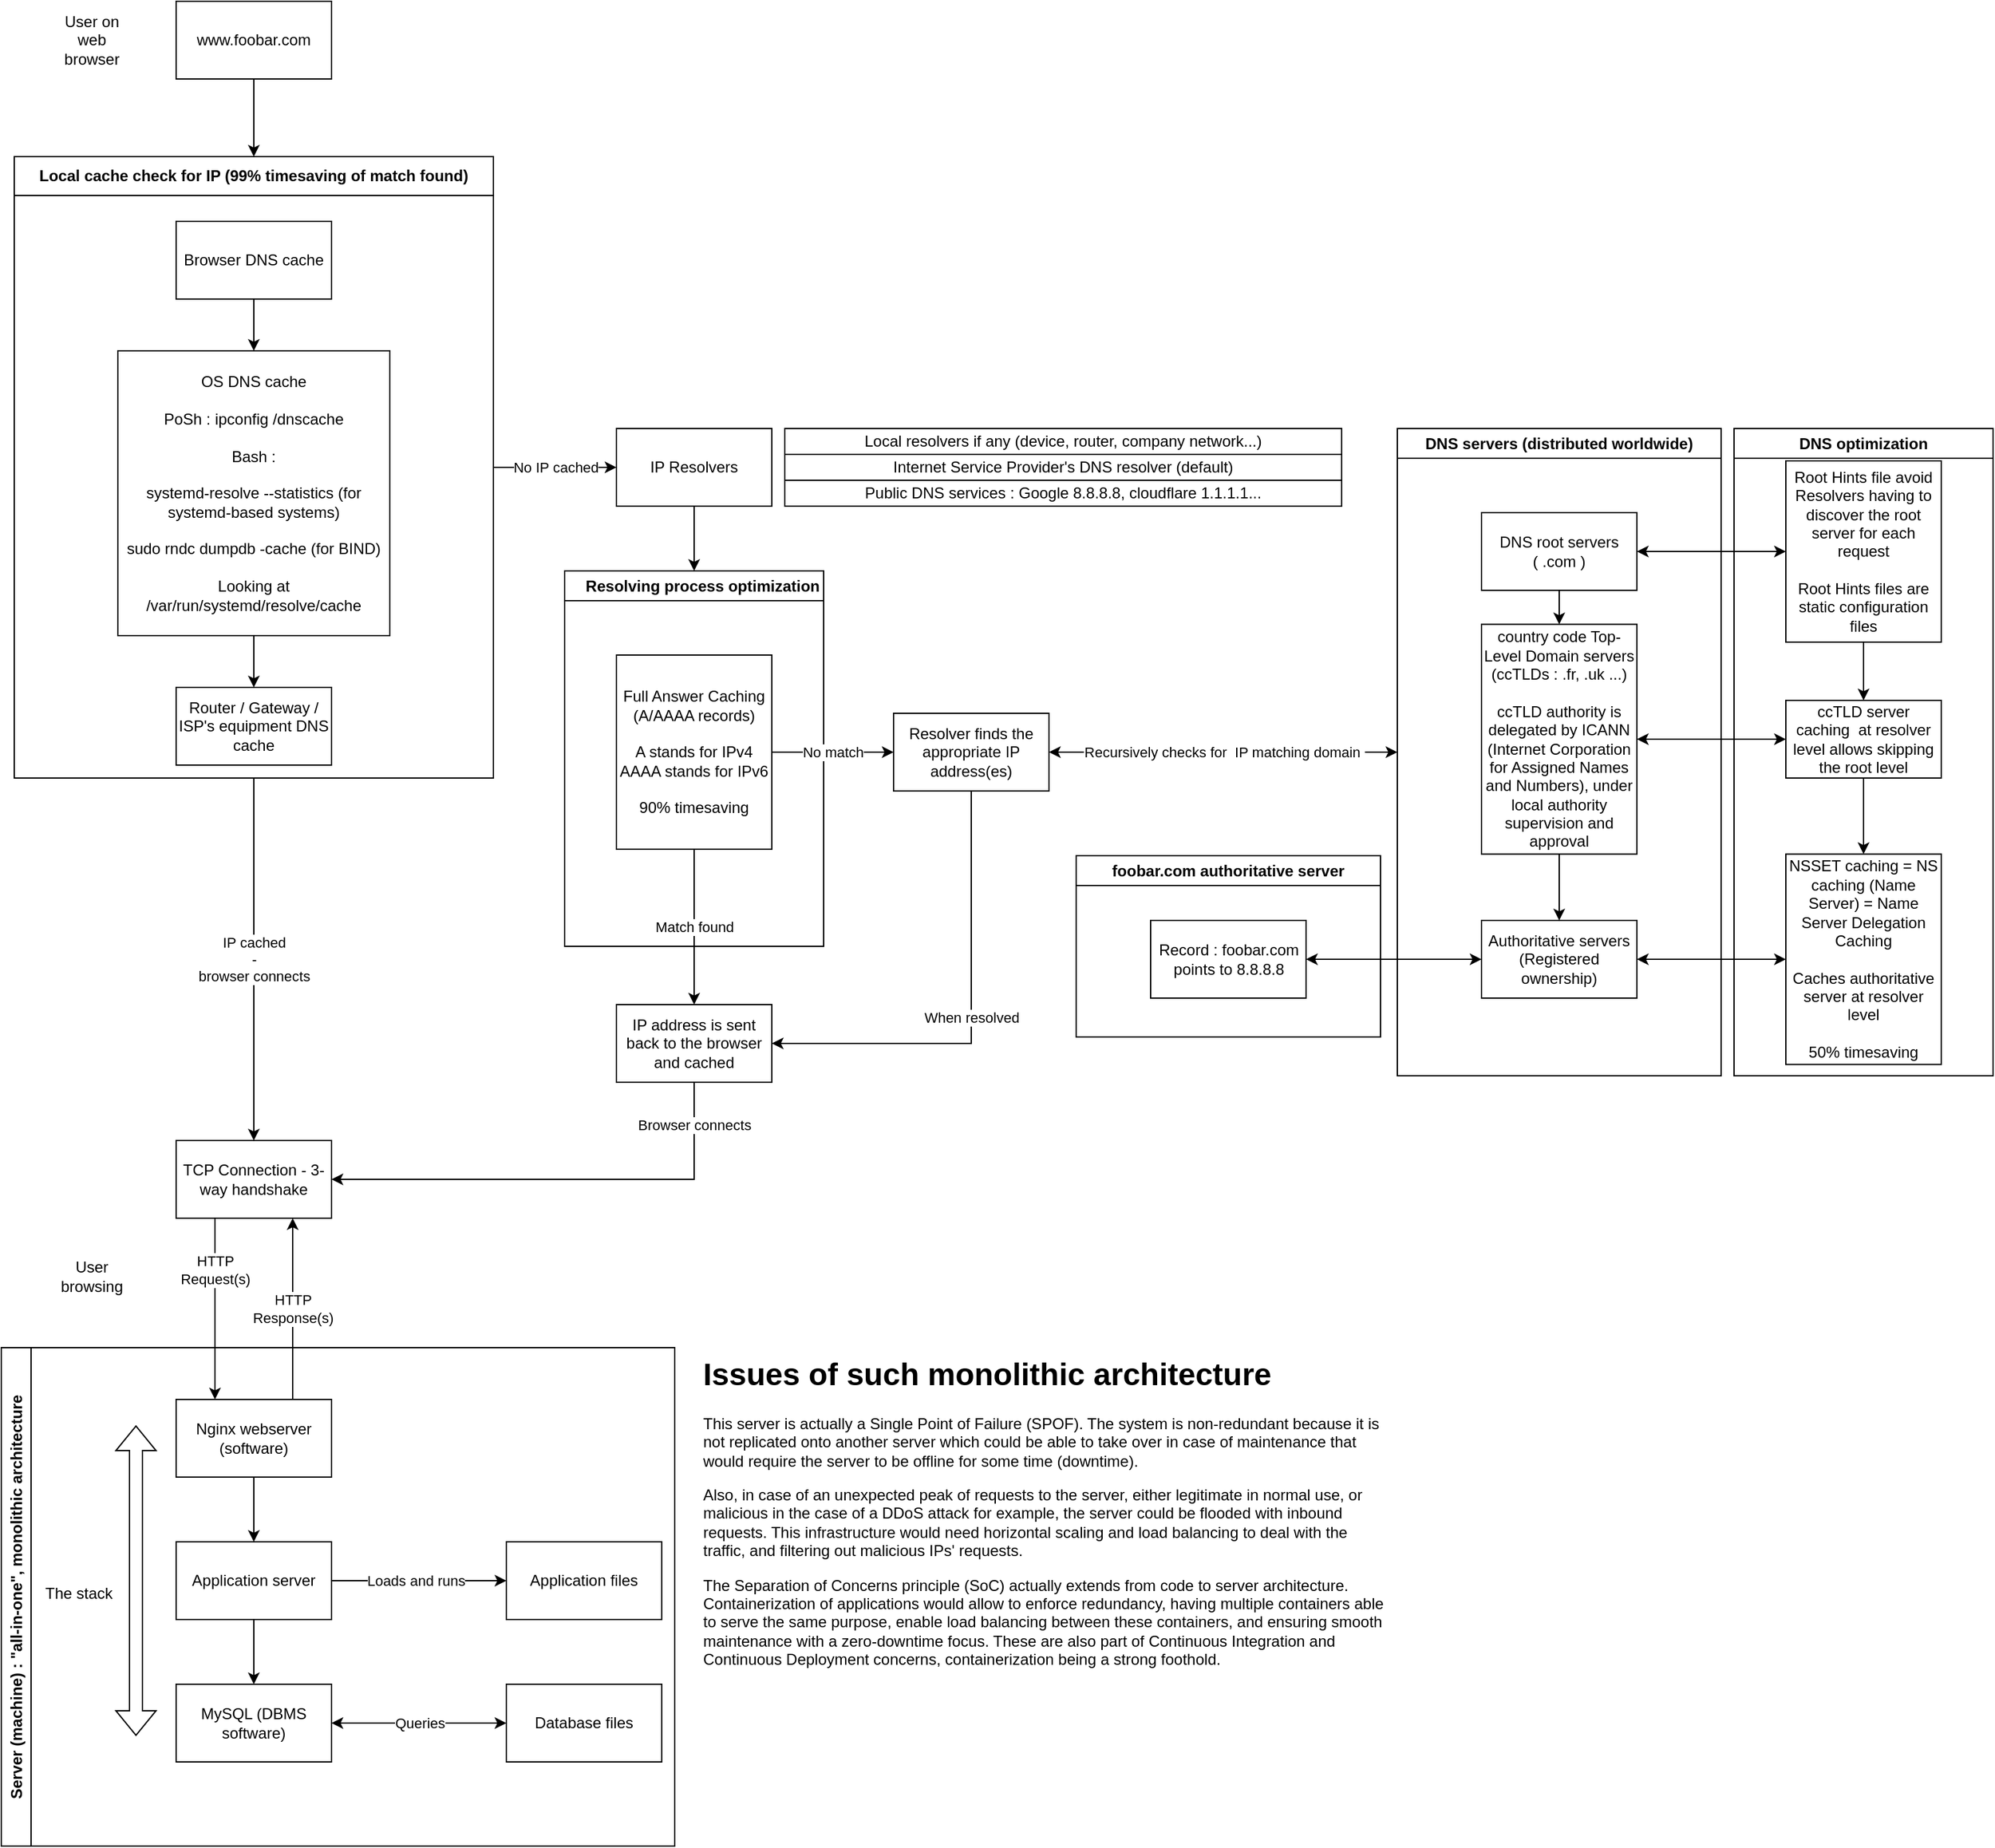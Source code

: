 <mxfile version="27.0.5">
  <diagram name="Page-1" id="AMXWV3zxx2AqXyukk0Ai">
    <mxGraphModel dx="4753" dy="2510" grid="1" gridSize="10" guides="1" tooltips="1" connect="1" arrows="1" fold="1" page="1" pageScale="1" pageWidth="850" pageHeight="1100" math="0" shadow="0">
      <root>
        <mxCell id="0" />
        <mxCell id="1" parent="0" />
        <mxCell id="K1ztfGsYkskTR4_yVOU--19" value="Server (machine) : &quot;all-in-one&quot;, monolithic architecture" style="swimlane;horizontal=0;whiteSpace=wrap;html=1;" parent="1" vertex="1">
          <mxGeometry x="40" y="1080" width="520" height="385" as="geometry" />
        </mxCell>
        <mxCell id="K1ztfGsYkskTR4_yVOU--23" style="edgeStyle=orthogonalEdgeStyle;rounded=0;orthogonalLoop=1;jettySize=auto;html=1;exitX=0.5;exitY=1;exitDx=0;exitDy=0;entryX=0.5;entryY=0;entryDx=0;entryDy=0;" parent="K1ztfGsYkskTR4_yVOU--19" source="K1ztfGsYkskTR4_yVOU--20" target="K1ztfGsYkskTR4_yVOU--22" edge="1">
          <mxGeometry relative="1" as="geometry" />
        </mxCell>
        <mxCell id="K1ztfGsYkskTR4_yVOU--20" value="Nginx webserver (software)" style="rounded=0;whiteSpace=wrap;html=1;" parent="K1ztfGsYkskTR4_yVOU--19" vertex="1">
          <mxGeometry x="135" y="40" width="120" height="60" as="geometry" />
        </mxCell>
        <mxCell id="K1ztfGsYkskTR4_yVOU--26" value="Loads and runs" style="edgeStyle=orthogonalEdgeStyle;rounded=0;orthogonalLoop=1;jettySize=auto;html=1;exitX=1;exitY=0.5;exitDx=0;exitDy=0;entryX=0;entryY=0.5;entryDx=0;entryDy=0;" parent="K1ztfGsYkskTR4_yVOU--19" source="K1ztfGsYkskTR4_yVOU--22" target="K1ztfGsYkskTR4_yVOU--24" edge="1">
          <mxGeometry x="-0.037" relative="1" as="geometry">
            <mxPoint as="offset" />
          </mxGeometry>
        </mxCell>
        <mxCell id="K1ztfGsYkskTR4_yVOU--30" style="edgeStyle=orthogonalEdgeStyle;rounded=0;orthogonalLoop=1;jettySize=auto;html=1;exitX=0.5;exitY=1;exitDx=0;exitDy=0;entryX=0.5;entryY=0;entryDx=0;entryDy=0;" parent="K1ztfGsYkskTR4_yVOU--19" source="K1ztfGsYkskTR4_yVOU--22" target="K1ztfGsYkskTR4_yVOU--21" edge="1">
          <mxGeometry relative="1" as="geometry" />
        </mxCell>
        <mxCell id="K1ztfGsYkskTR4_yVOU--22" value="Application server" style="rounded=0;whiteSpace=wrap;html=1;" parent="K1ztfGsYkskTR4_yVOU--19" vertex="1">
          <mxGeometry x="135" y="150" width="120" height="60" as="geometry" />
        </mxCell>
        <mxCell id="K1ztfGsYkskTR4_yVOU--29" value="Queries" style="edgeStyle=orthogonalEdgeStyle;rounded=0;orthogonalLoop=1;jettySize=auto;html=1;exitX=1;exitY=0.5;exitDx=0;exitDy=0;entryX=0;entryY=0.5;entryDx=0;entryDy=0;startArrow=classic;startFill=1;" parent="K1ztfGsYkskTR4_yVOU--19" source="K1ztfGsYkskTR4_yVOU--21" target="K1ztfGsYkskTR4_yVOU--28" edge="1">
          <mxGeometry relative="1" as="geometry" />
        </mxCell>
        <mxCell id="K1ztfGsYkskTR4_yVOU--21" value="MySQL (DBMS software)" style="rounded=0;whiteSpace=wrap;html=1;" parent="K1ztfGsYkskTR4_yVOU--19" vertex="1">
          <mxGeometry x="135" y="260" width="120" height="60" as="geometry" />
        </mxCell>
        <mxCell id="K1ztfGsYkskTR4_yVOU--28" value="Database files" style="rounded=0;whiteSpace=wrap;html=1;" parent="K1ztfGsYkskTR4_yVOU--19" vertex="1">
          <mxGeometry x="390" y="260" width="120" height="60" as="geometry" />
        </mxCell>
        <mxCell id="K1ztfGsYkskTR4_yVOU--24" value="Application files" style="rounded=0;whiteSpace=wrap;html=1;" parent="K1ztfGsYkskTR4_yVOU--19" vertex="1">
          <mxGeometry x="390" y="150" width="120" height="60" as="geometry" />
        </mxCell>
        <mxCell id="n4Y1SSVw6h_WjynO-tZ9-28" value="The stack" style="text;html=1;align=center;verticalAlign=middle;whiteSpace=wrap;rounded=0;" parent="K1ztfGsYkskTR4_yVOU--19" vertex="1">
          <mxGeometry x="30" y="175" width="60" height="30" as="geometry" />
        </mxCell>
        <mxCell id="n4Y1SSVw6h_WjynO-tZ9-27" value="" style="shape=flexArrow;endArrow=classic;startArrow=classic;html=1;rounded=0;" parent="K1ztfGsYkskTR4_yVOU--19" edge="1">
          <mxGeometry width="100" height="100" relative="1" as="geometry">
            <mxPoint x="104" y="300" as="sourcePoint" />
            <mxPoint x="104" y="60" as="targetPoint" />
          </mxGeometry>
        </mxCell>
        <mxCell id="n4Y1SSVw6h_WjynO-tZ9-37" value="HTTP&lt;div&gt;Request(s)&lt;/div&gt;" style="edgeStyle=orthogonalEdgeStyle;rounded=0;orthogonalLoop=1;jettySize=auto;html=1;exitX=0.25;exitY=1;exitDx=0;exitDy=0;entryX=0.25;entryY=0;entryDx=0;entryDy=0;" parent="1" source="n4Y1SSVw6h_WjynO-tZ9-35" target="K1ztfGsYkskTR4_yVOU--20" edge="1">
          <mxGeometry x="-0.429" relative="1" as="geometry">
            <mxPoint as="offset" />
          </mxGeometry>
        </mxCell>
        <mxCell id="n4Y1SSVw6h_WjynO-tZ9-38" value="HTTP&lt;div&gt;Response(s)&lt;/div&gt;" style="edgeStyle=orthogonalEdgeStyle;rounded=0;orthogonalLoop=1;jettySize=auto;html=1;exitX=0.75;exitY=0;exitDx=0;exitDy=0;entryX=0.75;entryY=1;entryDx=0;entryDy=0;" parent="1" source="K1ztfGsYkskTR4_yVOU--20" target="n4Y1SSVw6h_WjynO-tZ9-35" edge="1">
          <mxGeometry relative="1" as="geometry" />
        </mxCell>
        <mxCell id="n4Y1SSVw6h_WjynO-tZ9-41" value="User browsing" style="text;html=1;align=center;verticalAlign=middle;whiteSpace=wrap;rounded=0;" parent="1" vertex="1">
          <mxGeometry x="80" y="1010" width="60" height="30" as="geometry" />
        </mxCell>
        <mxCell id="n4Y1SSVw6h_WjynO-tZ9-42" value="&lt;h1 style=&quot;margin-top: 0px;&quot;&gt;Issues of such monolithic architecture&lt;/h1&gt;&lt;p&gt;This server is actually a Single Point of Failure (SPOF). The system is non-redundant because it is not replicated onto another server which could be able to take over in case of maintenance that would require the server to be offline for some time (downtime).&lt;br&gt;&lt;/p&gt;&lt;p&gt;Also, in case of an unexpected peak of requests to the server, either legitimate in normal use, or malicious in the case of a DDoS attack for example, the server could be flooded with inbound requests. This infrastructure would need horizontal scaling and load balancing to deal with the traffic, and filtering out malicious IPs&#39; requests.&lt;/p&gt;&lt;p&gt;The Separation of Concerns principle (SoC) actually extends from code to server architecture. Containerization of applications would allow to enforce redundancy, having multiple containers able to serve the same purpose, enable load balancing between these containers, and ensuring smooth maintenance with a zero-downtime focus. These are also part of Continuous Integration and Continuous Deployment concerns, containerization being a strong foothold.&lt;/p&gt;" style="text;html=1;whiteSpace=wrap;overflow=hidden;rounded=0;" parent="1" vertex="1">
          <mxGeometry x="580" y="1080" width="530" height="250" as="geometry" />
        </mxCell>
        <mxCell id="m0zJ5kW2y7WAx9FnRdps-4" value="" style="group" vertex="1" connectable="0" parent="1">
          <mxGeometry x="50" y="40" width="1528" height="940" as="geometry" />
        </mxCell>
        <mxCell id="K1ztfGsYkskTR4_yVOU--4" style="edgeStyle=orthogonalEdgeStyle;rounded=0;orthogonalLoop=1;jettySize=auto;html=1;exitX=0.5;exitY=1;exitDx=0;exitDy=0;entryX=0.5;entryY=0;entryDx=0;entryDy=0;" parent="m0zJ5kW2y7WAx9FnRdps-4" source="K1ztfGsYkskTR4_yVOU--1" target="n4Y1SSVw6h_WjynO-tZ9-29" edge="1">
          <mxGeometry relative="1" as="geometry">
            <mxPoint x="185" y="120" as="targetPoint" />
          </mxGeometry>
        </mxCell>
        <mxCell id="K1ztfGsYkskTR4_yVOU--1" value="www.foobar.com" style="rounded=0;whiteSpace=wrap;html=1;" parent="m0zJ5kW2y7WAx9FnRdps-4" vertex="1">
          <mxGeometry x="125" width="120" height="60" as="geometry" />
        </mxCell>
        <mxCell id="K1ztfGsYkskTR4_yVOU--2" value="User on web browser" style="text;html=1;align=center;verticalAlign=middle;whiteSpace=wrap;rounded=0;" parent="m0zJ5kW2y7WAx9FnRdps-4" vertex="1">
          <mxGeometry x="30" y="15" width="60" height="30" as="geometry" />
        </mxCell>
        <mxCell id="K1ztfGsYkskTR4_yVOU--7" value="No IP cached" style="edgeStyle=orthogonalEdgeStyle;rounded=0;orthogonalLoop=1;jettySize=auto;html=1;exitX=1;exitY=0.5;exitDx=0;exitDy=0;entryX=0;entryY=0.5;entryDx=0;entryDy=0;" parent="m0zJ5kW2y7WAx9FnRdps-4" source="n4Y1SSVw6h_WjynO-tZ9-29" target="K1ztfGsYkskTR4_yVOU--5" edge="1">
          <mxGeometry relative="1" as="geometry">
            <mxPoint x="245" y="150" as="sourcePoint" />
          </mxGeometry>
        </mxCell>
        <mxCell id="K1ztfGsYkskTR4_yVOU--13" value="IP cached&lt;br&gt;-&lt;br&gt;browser connects" style="edgeStyle=orthogonalEdgeStyle;rounded=0;orthogonalLoop=1;jettySize=auto;html=1;exitX=0.5;exitY=1;exitDx=0;exitDy=0;entryX=0.5;entryY=0;entryDx=0;entryDy=0;" parent="m0zJ5kW2y7WAx9FnRdps-4" source="n4Y1SSVw6h_WjynO-tZ9-29" target="n4Y1SSVw6h_WjynO-tZ9-35" edge="1">
          <mxGeometry relative="1" as="geometry">
            <mxPoint x="185" y="180" as="sourcePoint" />
            <mxPoint as="offset" />
          </mxGeometry>
        </mxCell>
        <mxCell id="K1ztfGsYkskTR4_yVOU--14" value="Browser connects" style="edgeStyle=orthogonalEdgeStyle;rounded=0;orthogonalLoop=1;jettySize=auto;html=1;exitX=0.5;exitY=1;exitDx=0;exitDy=0;entryX=1;entryY=0.5;entryDx=0;entryDy=0;" parent="m0zJ5kW2y7WAx9FnRdps-4" source="K1ztfGsYkskTR4_yVOU--10" target="n4Y1SSVw6h_WjynO-tZ9-35" edge="1">
          <mxGeometry x="-0.815" relative="1" as="geometry">
            <mxPoint as="offset" />
          </mxGeometry>
        </mxCell>
        <mxCell id="n4Y1SSVw6h_WjynO-tZ9-29" value="Local cache check for IP (99% timesaving of match found)" style="swimlane;whiteSpace=wrap;html=1;startSize=30;" parent="m0zJ5kW2y7WAx9FnRdps-4" vertex="1">
          <mxGeometry y="120" width="370" height="480" as="geometry" />
        </mxCell>
        <mxCell id="n4Y1SSVw6h_WjynO-tZ9-32" style="edgeStyle=orthogonalEdgeStyle;rounded=0;orthogonalLoop=1;jettySize=auto;html=1;exitX=0.5;exitY=1;exitDx=0;exitDy=0;entryX=0.5;entryY=0;entryDx=0;entryDy=0;" parent="n4Y1SSVw6h_WjynO-tZ9-29" source="n4Y1SSVw6h_WjynO-tZ9-30" target="n4Y1SSVw6h_WjynO-tZ9-31" edge="1">
          <mxGeometry relative="1" as="geometry" />
        </mxCell>
        <mxCell id="n4Y1SSVw6h_WjynO-tZ9-30" value="Browser DNS cache" style="rounded=0;whiteSpace=wrap;html=1;" parent="n4Y1SSVw6h_WjynO-tZ9-29" vertex="1">
          <mxGeometry x="125" y="50" width="120" height="60" as="geometry" />
        </mxCell>
        <mxCell id="n4Y1SSVw6h_WjynO-tZ9-34" style="edgeStyle=orthogonalEdgeStyle;rounded=0;orthogonalLoop=1;jettySize=auto;html=1;exitX=0.5;exitY=1;exitDx=0;exitDy=0;entryX=0.5;entryY=0;entryDx=0;entryDy=0;" parent="n4Y1SSVw6h_WjynO-tZ9-29" source="n4Y1SSVw6h_WjynO-tZ9-31" target="n4Y1SSVw6h_WjynO-tZ9-33" edge="1">
          <mxGeometry relative="1" as="geometry" />
        </mxCell>
        <mxCell id="n4Y1SSVw6h_WjynO-tZ9-31" value="&lt;font face=&quot;Helvetica&quot;&gt;OS DNS cache&lt;br&gt;&lt;br&gt;PoSh : ipconfig /dnscache&lt;br&gt;&lt;br&gt;Bash :&lt;/font&gt;&lt;div&gt;&lt;br&gt;&lt;div&gt;&lt;div&gt;&lt;code style=&quot;background-color: transparent; color: light-dark(rgb(0, 0, 0), rgb(255, 255, 255));&quot; class=&quot;bg-text-200/5 border border-0.5 border-border-300 text-danger-000 whitespace-pre-wrap rounded-[0.4rem] px-1 py-px text-[0.9rem]&quot;&gt;&lt;font face=&quot;Helvetica&quot;&gt;systemd-resolve --statistics&lt;/font&gt;&lt;/code&gt;&lt;span style=&quot;font-family: Helvetica; background-color: transparent; color: light-dark(rgb(0, 0, 0), rgb(255, 255, 255));&quot;&gt; (for systemd-based systems)&lt;br&gt;&lt;/span&gt;&lt;code style=&quot;font-family: Helvetica; background-color: transparent; color: light-dark(rgb(0, 0, 0), rgb(255, 255, 255));&quot; class=&quot;bg-text-200/5 border border-0.5 border-border-300 text-danger-000 whitespace-pre-wrap rounded-[0.4rem] px-1 py-px text-[0.9rem]&quot;&gt;&lt;br&gt;sudo rndc dumpdb -cache&lt;/code&gt;&lt;span style=&quot;font-family: Helvetica; background-color: transparent; color: light-dark(rgb(0, 0, 0), rgb(255, 255, 255));&quot;&gt; (for BIND)&lt;br&gt;&lt;/span&gt;&lt;span style=&quot;font-family: Helvetica; background-color: transparent; color: light-dark(rgb(0, 0, 0), rgb(255, 255, 255));&quot;&gt;&lt;br&gt;Looking at &lt;/span&gt;&lt;code style=&quot;font-family: Helvetica; background-color: transparent; color: light-dark(rgb(0, 0, 0), rgb(255, 255, 255));&quot; class=&quot;bg-text-200/5 border border-0.5 border-border-300 text-danger-000 whitespace-pre-wrap rounded-[0.4rem] px-1 py-px text-[0.9rem]&quot;&gt;/var/run/systemd/resolve/cache&lt;/code&gt;&lt;/div&gt;&lt;/div&gt;&lt;/div&gt;" style="rounded=0;whiteSpace=wrap;html=1;" parent="n4Y1SSVw6h_WjynO-tZ9-29" vertex="1">
          <mxGeometry x="80" y="150" width="210" height="220" as="geometry" />
        </mxCell>
        <mxCell id="n4Y1SSVw6h_WjynO-tZ9-33" value="Router / Gateway / ISP&#39;s equipment DNS cache" style="rounded=0;whiteSpace=wrap;html=1;" parent="n4Y1SSVw6h_WjynO-tZ9-29" vertex="1">
          <mxGeometry x="125" y="410" width="120" height="60" as="geometry" />
        </mxCell>
        <mxCell id="n4Y1SSVw6h_WjynO-tZ9-35" value="TCP Connection - 3-way handshake" style="rounded=0;whiteSpace=wrap;html=1;" parent="m0zJ5kW2y7WAx9FnRdps-4" vertex="1">
          <mxGeometry x="125" y="880" width="120" height="60" as="geometry" />
        </mxCell>
        <mxCell id="9ES3wV0YmwSsCTRf7q2G-2" value="" style="group" parent="m0zJ5kW2y7WAx9FnRdps-4" vertex="1" connectable="0">
          <mxGeometry x="425" y="330" width="1103" height="505" as="geometry" />
        </mxCell>
        <mxCell id="K1ztfGsYkskTR4_yVOU--5" value="IP Resolvers" style="rounded=0;whiteSpace=wrap;html=1;" parent="9ES3wV0YmwSsCTRf7q2G-2" vertex="1">
          <mxGeometry x="40" width="120" height="60" as="geometry" />
        </mxCell>
        <mxCell id="K1ztfGsYkskTR4_yVOU--8" value="Resolver finds the appropriate IP address(es)" style="rounded=0;whiteSpace=wrap;html=1;" parent="9ES3wV0YmwSsCTRf7q2G-2" vertex="1">
          <mxGeometry x="254" y="220" width="120" height="60" as="geometry" />
        </mxCell>
        <mxCell id="K1ztfGsYkskTR4_yVOU--10" value="IP address is sent back to the browser and cached" style="rounded=0;whiteSpace=wrap;html=1;" parent="9ES3wV0YmwSsCTRf7q2G-2" vertex="1">
          <mxGeometry x="40" y="445" width="120" height="60" as="geometry" />
        </mxCell>
        <mxCell id="n4Y1SSVw6h_WjynO-tZ9-4" value="DNS servers (distributed worldwide)" style="swimlane;whiteSpace=wrap;html=1;" parent="9ES3wV0YmwSsCTRf7q2G-2" vertex="1">
          <mxGeometry x="643" width="250" height="500" as="geometry" />
        </mxCell>
        <mxCell id="n4Y1SSVw6h_WjynO-tZ9-8" style="edgeStyle=orthogonalEdgeStyle;rounded=0;orthogonalLoop=1;jettySize=auto;html=1;exitX=0.5;exitY=1;exitDx=0;exitDy=0;entryX=0.5;entryY=0;entryDx=0;entryDy=0;" parent="n4Y1SSVw6h_WjynO-tZ9-4" source="K1ztfGsYkskTR4_yVOU--15" target="n4Y1SSVw6h_WjynO-tZ9-5" edge="1">
          <mxGeometry relative="1" as="geometry" />
        </mxCell>
        <mxCell id="K1ztfGsYkskTR4_yVOU--15" value="DNS root servers &lt;br&gt;( .com )" style="rounded=0;whiteSpace=wrap;html=1;" parent="n4Y1SSVw6h_WjynO-tZ9-4" vertex="1">
          <mxGeometry x="65" y="65" width="120" height="60" as="geometry" />
        </mxCell>
        <mxCell id="n4Y1SSVw6h_WjynO-tZ9-9" style="edgeStyle=orthogonalEdgeStyle;rounded=0;orthogonalLoop=1;jettySize=auto;html=1;exitX=0.5;exitY=1;exitDx=0;exitDy=0;entryX=0.5;entryY=0;entryDx=0;entryDy=0;" parent="n4Y1SSVw6h_WjynO-tZ9-4" source="n4Y1SSVw6h_WjynO-tZ9-5" target="n4Y1SSVw6h_WjynO-tZ9-6" edge="1">
          <mxGeometry relative="1" as="geometry" />
        </mxCell>
        <mxCell id="n4Y1SSVw6h_WjynO-tZ9-5" value="country code Top-Level Domain servers (ccTLDs : .fr, .uk ...)&lt;br&gt;&lt;br&gt;ccTLD authority is delegated by ICANN (Internet Corporation for Assigned Names and Numbers), under local authority supervision and approval" style="rounded=0;whiteSpace=wrap;html=1;" parent="n4Y1SSVw6h_WjynO-tZ9-4" vertex="1">
          <mxGeometry x="65" y="151.25" width="120" height="177.5" as="geometry" />
        </mxCell>
        <mxCell id="n4Y1SSVw6h_WjynO-tZ9-6" value="&lt;div&gt;Authoritative servers&lt;br&gt;(Registered ownership)&lt;/div&gt;" style="rounded=0;whiteSpace=wrap;html=1;" parent="n4Y1SSVw6h_WjynO-tZ9-4" vertex="1">
          <mxGeometry x="65" y="380" width="120" height="60" as="geometry" />
        </mxCell>
        <mxCell id="n4Y1SSVw6h_WjynO-tZ9-10" value="DNS optimization" style="swimlane;whiteSpace=wrap;html=1;" parent="9ES3wV0YmwSsCTRf7q2G-2" vertex="1">
          <mxGeometry x="903" width="200" height="500" as="geometry" />
        </mxCell>
        <mxCell id="n4Y1SSVw6h_WjynO-tZ9-13" style="edgeStyle=orthogonalEdgeStyle;rounded=0;orthogonalLoop=1;jettySize=auto;html=1;exitX=0.5;exitY=1;exitDx=0;exitDy=0;entryX=0.5;entryY=0;entryDx=0;entryDy=0;" parent="n4Y1SSVw6h_WjynO-tZ9-10" source="n4Y1SSVw6h_WjynO-tZ9-11" target="n4Y1SSVw6h_WjynO-tZ9-12" edge="1">
          <mxGeometry relative="1" as="geometry" />
        </mxCell>
        <mxCell id="n4Y1SSVw6h_WjynO-tZ9-11" value="Root Hints file avoid Resolvers having to discover the root server for each request&lt;br&gt;&lt;br&gt;Root Hints files are static configuration files" style="rounded=0;whiteSpace=wrap;html=1;" parent="n4Y1SSVw6h_WjynO-tZ9-10" vertex="1">
          <mxGeometry x="40" y="25" width="120" height="140" as="geometry" />
        </mxCell>
        <mxCell id="n4Y1SSVw6h_WjynO-tZ9-15" style="edgeStyle=orthogonalEdgeStyle;rounded=0;orthogonalLoop=1;jettySize=auto;html=1;exitX=0.5;exitY=1;exitDx=0;exitDy=0;entryX=0.5;entryY=0;entryDx=0;entryDy=0;" parent="n4Y1SSVw6h_WjynO-tZ9-10" source="n4Y1SSVw6h_WjynO-tZ9-12" target="n4Y1SSVw6h_WjynO-tZ9-14" edge="1">
          <mxGeometry relative="1" as="geometry" />
        </mxCell>
        <mxCell id="n4Y1SSVw6h_WjynO-tZ9-12" value="ccTLD server caching&amp;nbsp; at resolver level allows skipping the root level" style="rounded=0;whiteSpace=wrap;html=1;" parent="n4Y1SSVw6h_WjynO-tZ9-10" vertex="1">
          <mxGeometry x="40" y="210" width="120" height="60" as="geometry" />
        </mxCell>
        <mxCell id="n4Y1SSVw6h_WjynO-tZ9-14" value="NSSET caching = NS caching (Name Server) = Name Server Delegation Caching&lt;br&gt;&lt;br&gt;Caches authoritative server at resolver level&lt;br&gt;&lt;br&gt;50% timesaving" style="rounded=0;whiteSpace=wrap;html=1;" parent="n4Y1SSVw6h_WjynO-tZ9-10" vertex="1">
          <mxGeometry x="40" y="328.75" width="120" height="162.5" as="geometry" />
        </mxCell>
        <mxCell id="n4Y1SSVw6h_WjynO-tZ9-23" value="&amp;nbsp; &amp;nbsp; Resolving process optimization" style="swimlane;whiteSpace=wrap;html=1;" parent="9ES3wV0YmwSsCTRf7q2G-2" vertex="1">
          <mxGeometry y="110" width="200" height="290" as="geometry" />
        </mxCell>
        <mxCell id="n4Y1SSVw6h_WjynO-tZ9-21" value="Full Answer Caching (A/AAAA records)&lt;div&gt;&lt;br&gt;&lt;/div&gt;&lt;div&gt;A stands for IPv4&lt;/div&gt;&lt;div&gt;AAAA stands for IPv6&lt;br&gt;&lt;br&gt;90% timesaving&lt;/div&gt;" style="rounded=0;whiteSpace=wrap;html=1;" parent="n4Y1SSVw6h_WjynO-tZ9-23" vertex="1">
          <mxGeometry x="40" y="65" width="120" height="150" as="geometry" />
        </mxCell>
        <mxCell id="9ES3wV0YmwSsCTRf7q2G-1" value="" style="group" parent="9ES3wV0YmwSsCTRf7q2G-2" vertex="1" connectable="0">
          <mxGeometry x="170" width="430" height="60" as="geometry" />
        </mxCell>
        <mxCell id="n4Y1SSVw6h_WjynO-tZ9-1" value="Local resolvers if any (device, router, company network...)" style="rounded=0;whiteSpace=wrap;html=1;" parent="9ES3wV0YmwSsCTRf7q2G-1" vertex="1">
          <mxGeometry width="430" height="20" as="geometry" />
        </mxCell>
        <mxCell id="n4Y1SSVw6h_WjynO-tZ9-2" value="Internet Service Provider&#39;s DNS resolver (default)" style="rounded=0;whiteSpace=wrap;html=1;" parent="9ES3wV0YmwSsCTRf7q2G-1" vertex="1">
          <mxGeometry y="20" width="430" height="20" as="geometry" />
        </mxCell>
        <mxCell id="n4Y1SSVw6h_WjynO-tZ9-3" value="Public DNS services : Google 8.8.8.8, cloudflare 1.1.1.1..." style="rounded=0;whiteSpace=wrap;html=1;fillColor=default;" parent="9ES3wV0YmwSsCTRf7q2G-1" vertex="1">
          <mxGeometry y="40" width="430" height="20" as="geometry" />
        </mxCell>
        <mxCell id="n4Y1SSVw6h_WjynO-tZ9-26" value="When resolved" style="edgeStyle=orthogonalEdgeStyle;rounded=0;orthogonalLoop=1;jettySize=auto;html=1;exitX=0.5;exitY=1;exitDx=0;exitDy=0;entryX=1;entryY=0.5;entryDx=0;entryDy=0;" parent="9ES3wV0YmwSsCTRf7q2G-2" source="K1ztfGsYkskTR4_yVOU--8" target="K1ztfGsYkskTR4_yVOU--10" edge="1">
          <mxGeometry relative="1" as="geometry" />
        </mxCell>
        <mxCell id="K1ztfGsYkskTR4_yVOU--16" value="Recursively checks for&amp;nbsp; IP matching domain&amp;nbsp;" style="edgeStyle=orthogonalEdgeStyle;rounded=0;orthogonalLoop=1;jettySize=auto;html=1;exitX=1;exitY=0.5;exitDx=0;exitDy=0;entryX=0;entryY=0.5;entryDx=0;entryDy=0;startArrow=classic;startFill=1;" parent="9ES3wV0YmwSsCTRf7q2G-2" source="K1ztfGsYkskTR4_yVOU--8" target="n4Y1SSVw6h_WjynO-tZ9-4" edge="1">
          <mxGeometry relative="1" as="geometry" />
        </mxCell>
        <mxCell id="n4Y1SSVw6h_WjynO-tZ9-19" style="edgeStyle=orthogonalEdgeStyle;rounded=0;orthogonalLoop=1;jettySize=auto;html=1;exitX=1;exitY=0.5;exitDx=0;exitDy=0;entryX=0;entryY=0.5;entryDx=0;entryDy=0;startArrow=classic;startFill=1;" parent="9ES3wV0YmwSsCTRf7q2G-2" source="K1ztfGsYkskTR4_yVOU--15" target="n4Y1SSVw6h_WjynO-tZ9-11" edge="1">
          <mxGeometry relative="1" as="geometry" />
        </mxCell>
        <mxCell id="n4Y1SSVw6h_WjynO-tZ9-18" style="edgeStyle=orthogonalEdgeStyle;rounded=0;orthogonalLoop=1;jettySize=auto;html=1;exitX=1;exitY=0.5;exitDx=0;exitDy=0;entryX=0;entryY=0.5;entryDx=0;entryDy=0;startArrow=classic;startFill=1;" parent="9ES3wV0YmwSsCTRf7q2G-2" source="n4Y1SSVw6h_WjynO-tZ9-5" target="n4Y1SSVw6h_WjynO-tZ9-12" edge="1">
          <mxGeometry relative="1" as="geometry" />
        </mxCell>
        <mxCell id="n4Y1SSVw6h_WjynO-tZ9-20" style="edgeStyle=orthogonalEdgeStyle;rounded=0;orthogonalLoop=1;jettySize=auto;html=1;exitX=1;exitY=0.5;exitDx=0;exitDy=0;entryX=0;entryY=0.5;entryDx=0;entryDy=0;startArrow=classic;startFill=1;" parent="9ES3wV0YmwSsCTRf7q2G-2" source="n4Y1SSVw6h_WjynO-tZ9-6" target="n4Y1SSVw6h_WjynO-tZ9-14" edge="1">
          <mxGeometry relative="1" as="geometry" />
        </mxCell>
        <mxCell id="n4Y1SSVw6h_WjynO-tZ9-24" value="Match found" style="edgeStyle=orthogonalEdgeStyle;rounded=0;orthogonalLoop=1;jettySize=auto;html=1;exitX=0.5;exitY=1;exitDx=0;exitDy=0;entryX=0.5;entryY=0;entryDx=0;entryDy=0;" parent="9ES3wV0YmwSsCTRf7q2G-2" source="n4Y1SSVw6h_WjynO-tZ9-21" target="K1ztfGsYkskTR4_yVOU--10" edge="1">
          <mxGeometry relative="1" as="geometry" />
        </mxCell>
        <mxCell id="n4Y1SSVw6h_WjynO-tZ9-25" value="No match" style="edgeStyle=orthogonalEdgeStyle;rounded=0;orthogonalLoop=1;jettySize=auto;html=1;exitX=1;exitY=0.5;exitDx=0;exitDy=0;entryX=0;entryY=0.5;entryDx=0;entryDy=0;" parent="9ES3wV0YmwSsCTRf7q2G-2" source="n4Y1SSVw6h_WjynO-tZ9-21" target="K1ztfGsYkskTR4_yVOU--8" edge="1">
          <mxGeometry relative="1" as="geometry" />
        </mxCell>
        <mxCell id="K1ztfGsYkskTR4_yVOU--9" style="edgeStyle=orthogonalEdgeStyle;rounded=0;orthogonalLoop=1;jettySize=auto;html=1;exitX=0.5;exitY=1;exitDx=0;exitDy=0;entryX=0.5;entryY=0;entryDx=0;entryDy=0;" parent="9ES3wV0YmwSsCTRf7q2G-2" source="K1ztfGsYkskTR4_yVOU--5" target="n4Y1SSVw6h_WjynO-tZ9-23" edge="1">
          <mxGeometry relative="1" as="geometry">
            <mxPoint x="44" y="-70" as="targetPoint" />
          </mxGeometry>
        </mxCell>
        <mxCell id="m0zJ5kW2y7WAx9FnRdps-1" value="foobar.com authoritative server" style="swimlane;whiteSpace=wrap;html=1;" vertex="1" parent="9ES3wV0YmwSsCTRf7q2G-2">
          <mxGeometry x="395" y="330" width="235" height="140" as="geometry" />
        </mxCell>
        <mxCell id="m0zJ5kW2y7WAx9FnRdps-2" value="Record : foobar.com points to 8.8.8.8" style="rounded=0;whiteSpace=wrap;html=1;" vertex="1" parent="m0zJ5kW2y7WAx9FnRdps-1">
          <mxGeometry x="57.5" y="50" width="120" height="60" as="geometry" />
        </mxCell>
        <mxCell id="m0zJ5kW2y7WAx9FnRdps-3" style="edgeStyle=orthogonalEdgeStyle;rounded=0;orthogonalLoop=1;jettySize=auto;html=1;exitX=1;exitY=0.5;exitDx=0;exitDy=0;entryX=0;entryY=0.5;entryDx=0;entryDy=0;startArrow=classic;startFill=1;" edge="1" parent="9ES3wV0YmwSsCTRf7q2G-2" source="m0zJ5kW2y7WAx9FnRdps-2" target="n4Y1SSVw6h_WjynO-tZ9-6">
          <mxGeometry relative="1" as="geometry" />
        </mxCell>
      </root>
    </mxGraphModel>
  </diagram>
</mxfile>
